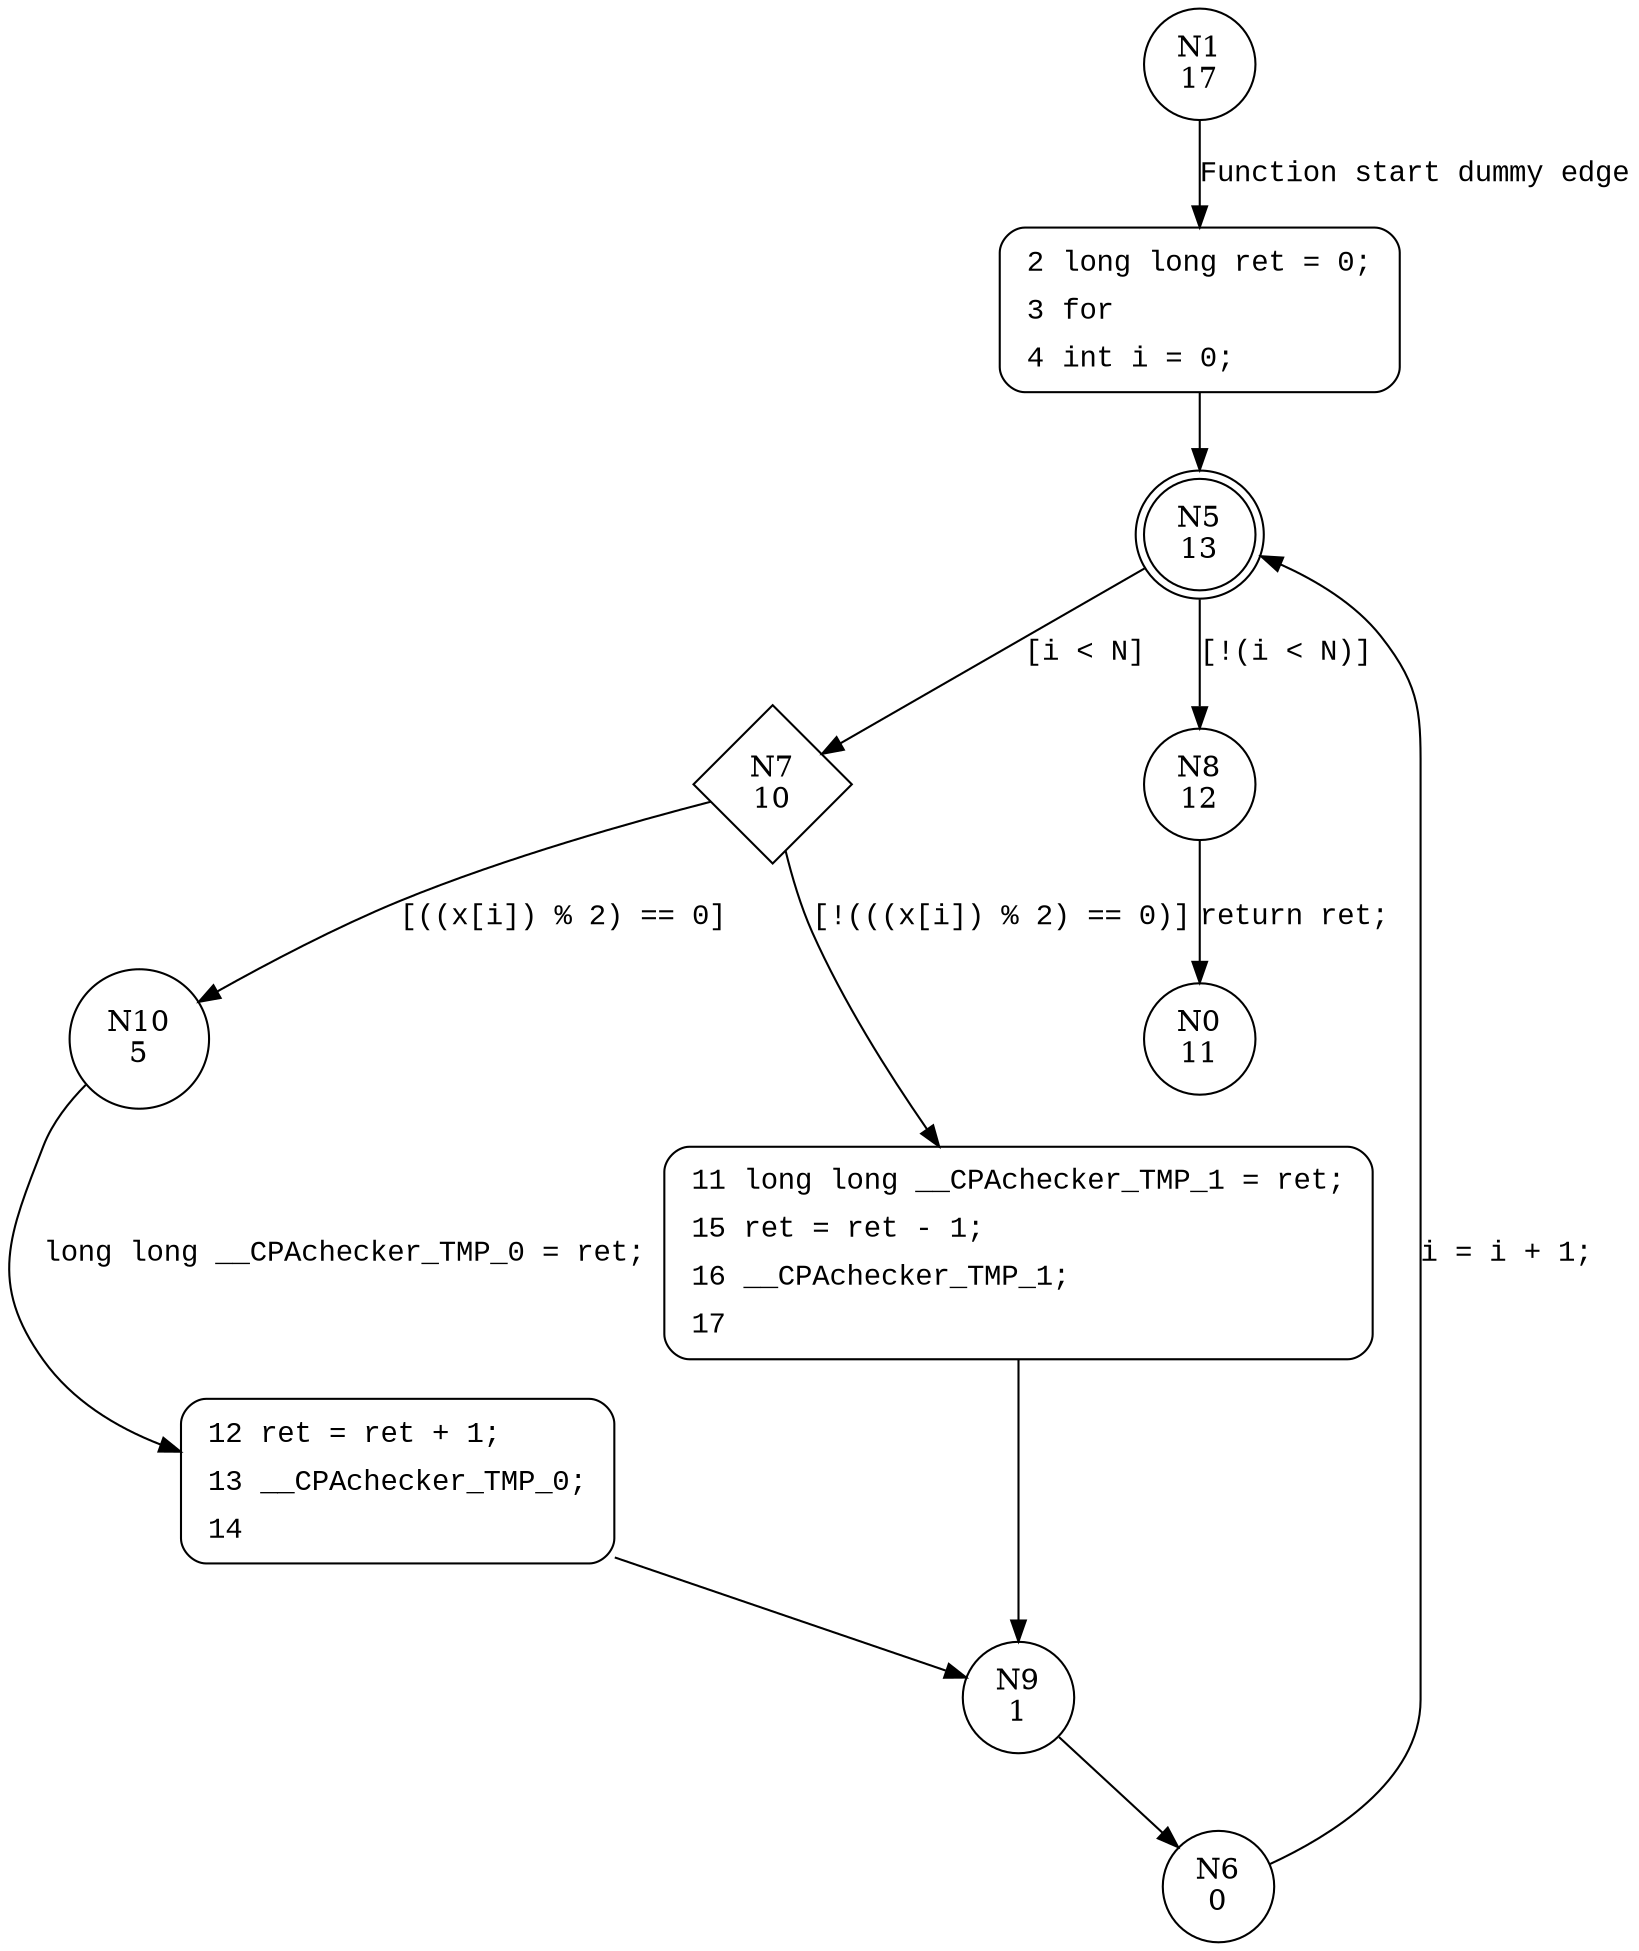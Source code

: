 digraph sep {
1 [shape="circle" label="N1\n17"]
2 [shape="circle" label="N2\n16"]
5 [shape="doublecircle" label="N5\n13"]
7 [shape="diamond" label="N7\n10"]
8 [shape="circle" label="N8\n12"]
10 [shape="circle" label="N10\n5"]
11 [shape="circle" label="N11\n9"]
9 [shape="circle" label="N9\n1"]
6 [shape="circle" label="N6\n0"]
12 [shape="circle" label="N12\n4"]
0 [shape="circle" label="N0\n11"]
2 [style="filled,bold" penwidth="1" fillcolor="white" fontname="Courier New" shape="Mrecord" label=<<table border="0" cellborder="0" cellpadding="3" bgcolor="white"><tr><td align="right">2</td><td align="left">long long ret = 0;</td></tr><tr><td align="right">3</td><td align="left">for</td></tr><tr><td align="right">4</td><td align="left">int i = 0;</td></tr></table>>]
2 -> 5[label=""]
11 [style="filled,bold" penwidth="1" fillcolor="white" fontname="Courier New" shape="Mrecord" label=<<table border="0" cellborder="0" cellpadding="3" bgcolor="white"><tr><td align="right">11</td><td align="left">long long __CPAchecker_TMP_1 = ret;</td></tr><tr><td align="right">15</td><td align="left">ret = ret - 1;</td></tr><tr><td align="right">16</td><td align="left">__CPAchecker_TMP_1;</td></tr><tr><td align="right">17</td><td align="left"></td></tr></table>>]
11 -> 9[label=""]
12 [style="filled,bold" penwidth="1" fillcolor="white" fontname="Courier New" shape="Mrecord" label=<<table border="0" cellborder="0" cellpadding="3" bgcolor="white"><tr><td align="right">12</td><td align="left">ret = ret + 1;</td></tr><tr><td align="right">13</td><td align="left">__CPAchecker_TMP_0;</td></tr><tr><td align="right">14</td><td align="left"></td></tr></table>>]
12 -> 9[label=""]
1 -> 2 [label="Function start dummy edge" fontname="Courier New"]
5 -> 7 [label="[i < N]" fontname="Courier New"]
5 -> 8 [label="[!(i < N)]" fontname="Courier New"]
7 -> 10 [label="[((x[i]) % 2) == 0]" fontname="Courier New"]
7 -> 11 [label="[!(((x[i]) % 2) == 0)]" fontname="Courier New"]
9 -> 6 [label="" fontname="Courier New"]
10 -> 12 [label="long long __CPAchecker_TMP_0 = ret;" fontname="Courier New"]
8 -> 0 [label="return ret;" fontname="Courier New"]
6 -> 5 [label="i = i + 1;" fontname="Courier New"]
}